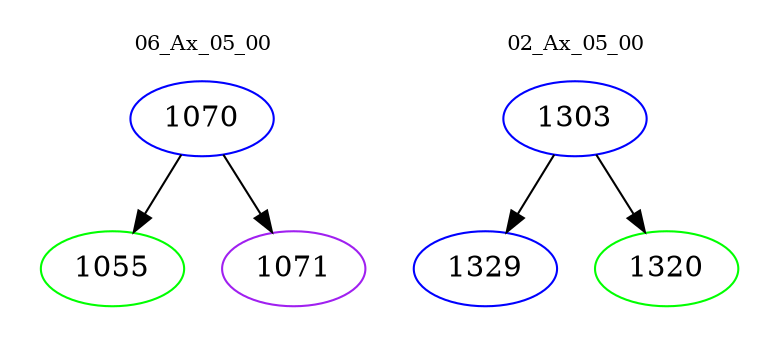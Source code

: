 digraph{
subgraph cluster_0 {
color = white
label = "06_Ax_05_00";
fontsize=10;
T0_1070 [label="1070", color="blue"]
T0_1070 -> T0_1055 [color="black"]
T0_1055 [label="1055", color="green"]
T0_1070 -> T0_1071 [color="black"]
T0_1071 [label="1071", color="purple"]
}
subgraph cluster_1 {
color = white
label = "02_Ax_05_00";
fontsize=10;
T1_1303 [label="1303", color="blue"]
T1_1303 -> T1_1329 [color="black"]
T1_1329 [label="1329", color="blue"]
T1_1303 -> T1_1320 [color="black"]
T1_1320 [label="1320", color="green"]
}
}

